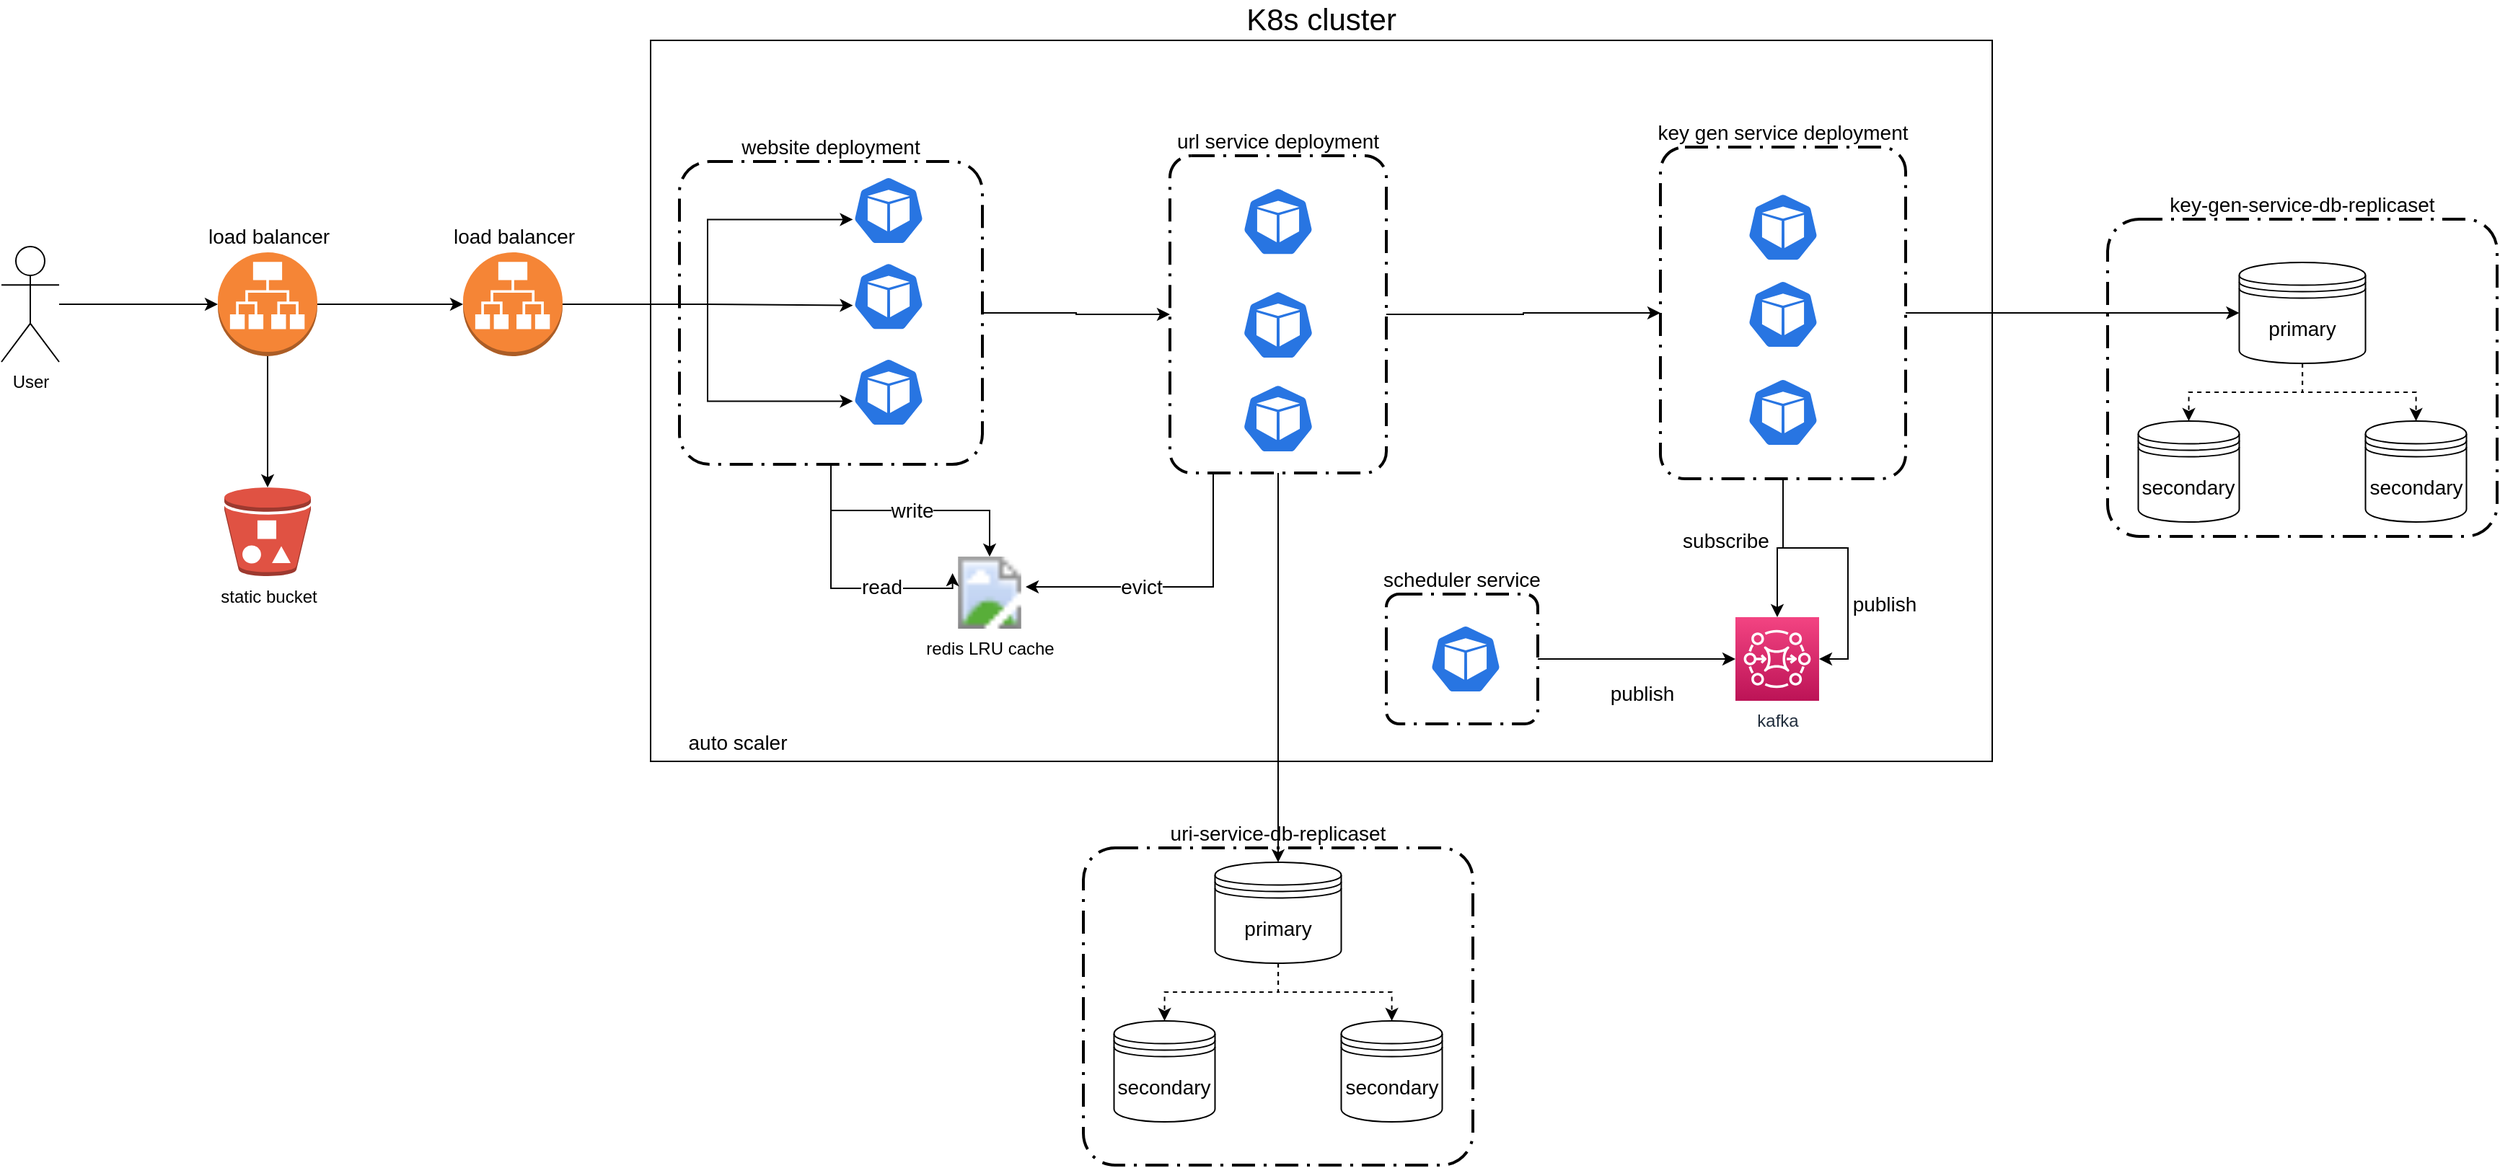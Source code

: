<mxfile version="14.5.3" type="device"><diagram id="M62GQ_5_Oa9iB1G4fGdy" name="Page-1"><mxGraphModel dx="2881" dy="1054" grid="1" gridSize="10" guides="1" tooltips="1" connect="1" arrows="1" fold="1" page="1" pageScale="1" pageWidth="850" pageHeight="1100" math="0" shadow="0"><root><mxCell id="0"/><mxCell id="1" parent="0"/><mxCell id="vbWqMGbHN4Y8dGky6Zxp-10" value="K8s cluster" style="rounded=0;whiteSpace=wrap;html=1;metaEdit=0;fontSize=21;labelPosition=center;verticalLabelPosition=top;align=center;verticalAlign=bottom;labelBackgroundColor=none;fillColor=none;" parent="1" vertex="1"><mxGeometry x="320" y="340" width="930" height="500" as="geometry"/></mxCell><mxCell id="vbWqMGbHN4Y8dGky6Zxp-44" style="edgeStyle=orthogonalEdgeStyle;rounded=0;orthogonalLoop=1;jettySize=auto;html=1;entryX=0;entryY=0.5;entryDx=0;entryDy=0;fontSize=14;" parent="1" source="vbWqMGbHN4Y8dGky6Zxp-22" target="vbWqMGbHN4Y8dGky6Zxp-35" edge="1"><mxGeometry relative="1" as="geometry"/></mxCell><mxCell id="iQgtjjc4bPu8tdQlXHrv-9" style="edgeStyle=orthogonalEdgeStyle;rounded=0;orthogonalLoop=1;jettySize=auto;html=1;" edge="1" parent="1" source="vbWqMGbHN4Y8dGky6Zxp-3" target="iQgtjjc4bPu8tdQlXHrv-8"><mxGeometry relative="1" as="geometry"/></mxCell><mxCell id="vbWqMGbHN4Y8dGky6Zxp-3" value="User" style="shape=umlActor;verticalLabelPosition=bottom;verticalAlign=top;html=1;outlineConnect=0;" parent="1" vertex="1"><mxGeometry x="-130" y="483" width="40" height="80" as="geometry"/></mxCell><mxCell id="vbWqMGbHN4Y8dGky6Zxp-31" style="edgeStyle=orthogonalEdgeStyle;rounded=0;orthogonalLoop=1;jettySize=auto;html=1;entryX=0.005;entryY=0.63;entryDx=0;entryDy=0;entryPerimeter=0;fontSize=14;" parent="1" source="vbWqMGbHN4Y8dGky6Zxp-7" target="vbWqMGbHN4Y8dGky6Zxp-30" edge="1"><mxGeometry relative="1" as="geometry"/></mxCell><mxCell id="vbWqMGbHN4Y8dGky6Zxp-32" style="edgeStyle=orthogonalEdgeStyle;rounded=0;orthogonalLoop=1;jettySize=auto;html=1;entryX=0.005;entryY=0.63;entryDx=0;entryDy=0;entryPerimeter=0;fontSize=14;" parent="1" source="vbWqMGbHN4Y8dGky6Zxp-7" target="vbWqMGbHN4Y8dGky6Zxp-29" edge="1"><mxGeometry relative="1" as="geometry"/></mxCell><mxCell id="vbWqMGbHN4Y8dGky6Zxp-34" style="edgeStyle=orthogonalEdgeStyle;rounded=0;orthogonalLoop=1;jettySize=auto;html=1;entryX=0.005;entryY=0.63;entryDx=0;entryDy=0;entryPerimeter=0;fontSize=14;" parent="1" source="vbWqMGbHN4Y8dGky6Zxp-7" target="vbWqMGbHN4Y8dGky6Zxp-28" edge="1"><mxGeometry relative="1" as="geometry"/></mxCell><mxCell id="vbWqMGbHN4Y8dGky6Zxp-7" value="load balancer" style="outlineConnect=0;dashed=0;verticalLabelPosition=top;verticalAlign=bottom;align=center;html=1;shape=mxgraph.aws3.application_load_balancer;fillColor=#F58536;gradientColor=none;fontSize=14;labelPosition=center;" parent="1" vertex="1"><mxGeometry x="190" y="487" width="69" height="72" as="geometry"/></mxCell><mxCell id="vbWqMGbHN4Y8dGky6Zxp-47" style="edgeStyle=orthogonalEdgeStyle;rounded=0;orthogonalLoop=1;jettySize=auto;html=1;entryX=0;entryY=0.5;entryDx=0;entryDy=0;fontSize=14;" parent="1" source="vbWqMGbHN4Y8dGky6Zxp-35" target="vbWqMGbHN4Y8dGky6Zxp-45" edge="1"><mxGeometry relative="1" as="geometry"/></mxCell><mxCell id="vbWqMGbHN4Y8dGky6Zxp-56" style="edgeStyle=orthogonalEdgeStyle;rounded=0;orthogonalLoop=1;jettySize=auto;html=1;entryX=0.5;entryY=0;entryDx=0;entryDy=0;fontSize=14;" parent="1" source="vbWqMGbHN4Y8dGky6Zxp-35" target="vbWqMGbHN4Y8dGky6Zxp-42" edge="1"><mxGeometry relative="1" as="geometry"/></mxCell><mxCell id="vbWqMGbHN4Y8dGky6Zxp-37" value="redis LRU cache" style="aspect=fixed;html=1;points=[];align=center;image;fontSize=12;image=https://cdn4.iconfinder.com/data/icons/redis-2/1451/Untitled-2-128.png;imageAspect=1;noLabel=0;" parent="1" vertex="1"><mxGeometry x="530" y="698" width="50" height="50" as="geometry"/></mxCell><mxCell id="vbWqMGbHN4Y8dGky6Zxp-38" value="" style="html=1;dashed=0;whitespace=wrap;fillColor=#2875E2;strokeColor=#ffffff;points=[[0.005,0.63,0],[0.1,0.2,0],[0.9,0.2,0],[0.5,0,0],[0.995,0.63,0],[0.72,0.99,0],[0.5,1,0],[0.28,0.99,0]];shape=mxgraph.kubernetes.icon;prIcon=pod;fontSize=14;" parent="1" vertex="1"><mxGeometry x="730" y="441.62" width="50" height="48" as="geometry"/></mxCell><mxCell id="vbWqMGbHN4Y8dGky6Zxp-41" value="auto scaler" style="shape=image;html=1;verticalAlign=top;verticalLabelPosition=bottom;labelBackgroundColor=#ffffff;imageAspect=0;aspect=fixed;image=https://cdn4.iconfinder.com/data/icons/arrows-348/100/Arrows_1-23-128.png;fontSize=14;" parent="1" vertex="1"><mxGeometry x="350" y="752" width="60" height="60" as="geometry"/></mxCell><mxCell id="vbWqMGbHN4Y8dGky6Zxp-74" value="subscribe" style="edgeStyle=orthogonalEdgeStyle;rounded=0;orthogonalLoop=1;jettySize=auto;html=1;fontSize=14;" parent="1" source="vbWqMGbHN4Y8dGky6Zxp-45" target="vbWqMGbHN4Y8dGky6Zxp-49" edge="1"><mxGeometry x="-0.143" y="-40" relative="1" as="geometry"><mxPoint as="offset"/></mxGeometry></mxCell><mxCell id="vbWqMGbHN4Y8dGky6Zxp-77" style="edgeStyle=orthogonalEdgeStyle;rounded=0;orthogonalLoop=1;jettySize=auto;html=1;entryX=1;entryY=0.5;entryDx=0;entryDy=0;entryPerimeter=0;fontSize=14;" parent="1" source="vbWqMGbHN4Y8dGky6Zxp-45" target="vbWqMGbHN4Y8dGky6Zxp-49" edge="1"><mxGeometry relative="1" as="geometry"/></mxCell><mxCell id="vbWqMGbHN4Y8dGky6Zxp-78" value="publish" style="edgeLabel;html=1;align=center;verticalAlign=middle;resizable=0;points=[];fontSize=14;" parent="vbWqMGbHN4Y8dGky6Zxp-77" vertex="1" connectable="0"><mxGeometry x="0.198" y="-3" relative="1" as="geometry"><mxPoint x="27.94" y="17.59" as="offset"/></mxGeometry></mxCell><mxCell id="vbWqMGbHN4Y8dGky6Zxp-49" value="kafka" style="points=[[0,0,0],[0.25,0,0],[0.5,0,0],[0.75,0,0],[1,0,0],[0,1,0],[0.25,1,0],[0.5,1,0],[0.75,1,0],[1,1,0],[0,0.25,0],[0,0.5,0],[0,0.75,0],[1,0.25,0],[1,0.5,0],[1,0.75,0]];outlineConnect=0;fontColor=#232F3E;gradientColor=#F34482;gradientDirection=north;fillColor=#BC1356;strokeColor=#ffffff;dashed=0;verticalLabelPosition=bottom;verticalAlign=top;align=center;html=1;fontSize=12;fontStyle=0;aspect=fixed;shape=mxgraph.aws4.resourceIcon;resIcon=mxgraph.aws4.mq;" parent="1" vertex="1"><mxGeometry x="1072" y="740" width="58" height="58" as="geometry"/></mxCell><mxCell id="vbWqMGbHN4Y8dGky6Zxp-66" value="" style="group" parent="1" vertex="1" connectable="0"><mxGeometry x="1330" y="464" width="270" height="220" as="geometry"/></mxCell><mxCell id="vbWqMGbHN4Y8dGky6Zxp-59" value="key-gen-service-db-replicaset" style="rounded=1;arcSize=10;dashed=1;strokeColor=#000000;fillColor=none;gradientColor=none;dashPattern=8 3 1 3;strokeWidth=2;fontSize=14;labelPosition=center;verticalLabelPosition=top;align=center;verticalAlign=bottom;" parent="vbWqMGbHN4Y8dGky6Zxp-66" vertex="1"><mxGeometry width="270" height="220" as="geometry"/></mxCell><mxCell id="vbWqMGbHN4Y8dGky6Zxp-62" value="primary" style="shape=datastore;whiteSpace=wrap;html=1;fontSize=14;" parent="vbWqMGbHN4Y8dGky6Zxp-66" vertex="1"><mxGeometry x="91.25" y="30" width="87.5" height="70" as="geometry"/></mxCell><mxCell id="vbWqMGbHN4Y8dGky6Zxp-63" value="secondary" style="shape=datastore;whiteSpace=wrap;html=1;fontSize=14;" parent="vbWqMGbHN4Y8dGky6Zxp-66" vertex="1"><mxGeometry x="21.25" y="140" width="70" height="70" as="geometry"/></mxCell><mxCell id="vbWqMGbHN4Y8dGky6Zxp-64" value="secondary" style="shape=datastore;whiteSpace=wrap;html=1;fontSize=14;" parent="vbWqMGbHN4Y8dGky6Zxp-66" vertex="1"><mxGeometry x="178.75" y="140" width="70" height="70" as="geometry"/></mxCell><mxCell id="vbWqMGbHN4Y8dGky6Zxp-60" style="edgeStyle=orthogonalEdgeStyle;rounded=0;orthogonalLoop=1;jettySize=auto;html=1;entryX=0.5;entryY=0;entryDx=0;entryDy=0;fontSize=14;dashed=1;" parent="vbWqMGbHN4Y8dGky6Zxp-66" source="vbWqMGbHN4Y8dGky6Zxp-62" target="vbWqMGbHN4Y8dGky6Zxp-63" edge="1"><mxGeometry relative="1" as="geometry"/></mxCell><mxCell id="vbWqMGbHN4Y8dGky6Zxp-61" style="edgeStyle=orthogonalEdgeStyle;rounded=0;orthogonalLoop=1;jettySize=auto;html=1;fontSize=14;dashed=1;" parent="vbWqMGbHN4Y8dGky6Zxp-66" source="vbWqMGbHN4Y8dGky6Zxp-62" target="vbWqMGbHN4Y8dGky6Zxp-64" edge="1"><mxGeometry relative="1" as="geometry"/></mxCell><mxCell id="vbWqMGbHN4Y8dGky6Zxp-71" value="" style="group" parent="1" vertex="1" connectable="0"><mxGeometry x="680" y="420" width="150" height="220" as="geometry"/></mxCell><mxCell id="vbWqMGbHN4Y8dGky6Zxp-35" value="url service deployment" style="rounded=1;arcSize=10;dashed=1;strokeColor=#000000;fillColor=none;gradientColor=none;dashPattern=8 3 1 3;strokeWidth=2;fontSize=14;labelPosition=center;verticalLabelPosition=top;align=center;verticalAlign=bottom;" parent="vbWqMGbHN4Y8dGky6Zxp-71" vertex="1"><mxGeometry width="150" height="220" as="geometry"/></mxCell><mxCell id="vbWqMGbHN4Y8dGky6Zxp-39" value="" style="html=1;dashed=0;whitespace=wrap;fillColor=#2875E2;strokeColor=#ffffff;points=[[0.005,0.63,0],[0.1,0.2,0],[0.9,0.2,0],[0.5,0,0],[0.995,0.63,0],[0.72,0.99,0],[0.5,1,0],[0.28,0.99,0]];shape=mxgraph.kubernetes.icon;prIcon=pod;fontSize=14;" parent="vbWqMGbHN4Y8dGky6Zxp-71" vertex="1"><mxGeometry x="50" y="92.19" width="50" height="50.286" as="geometry"/></mxCell><mxCell id="vbWqMGbHN4Y8dGky6Zxp-40" value="" style="html=1;dashed=0;whitespace=wrap;fillColor=#2875E2;strokeColor=#ffffff;points=[[0.005,0.63,0],[0.1,0.2,0],[0.9,0.2,0],[0.5,0,0],[0.995,0.63,0],[0.72,0.99,0],[0.5,1,0],[0.28,0.99,0]];shape=mxgraph.kubernetes.icon;prIcon=pod;fontSize=14;" parent="vbWqMGbHN4Y8dGky6Zxp-71" vertex="1"><mxGeometry x="50" y="157.143" width="50" height="50.286" as="geometry"/></mxCell><mxCell id="vbWqMGbHN4Y8dGky6Zxp-72" value="" style="group" parent="1" vertex="1" connectable="0"><mxGeometry x="340" y="424" width="210" height="210" as="geometry"/></mxCell><mxCell id="vbWqMGbHN4Y8dGky6Zxp-22" value="website deployment" style="rounded=1;arcSize=10;dashed=1;strokeColor=#000000;fillColor=none;gradientColor=none;dashPattern=8 3 1 3;strokeWidth=2;fontSize=14;labelPosition=center;verticalLabelPosition=top;align=center;verticalAlign=bottom;" parent="vbWqMGbHN4Y8dGky6Zxp-72" vertex="1"><mxGeometry width="210" height="210" as="geometry"/></mxCell><mxCell id="vbWqMGbHN4Y8dGky6Zxp-28" value="" style="html=1;dashed=0;whitespace=wrap;fillColor=#2875E2;strokeColor=#ffffff;points=[[0.005,0.63,0],[0.1,0.2,0],[0.9,0.2,0],[0.5,0,0],[0.995,0.63,0],[0.72,0.99,0],[0.5,1,0],[0.28,0.99,0]];shape=mxgraph.kubernetes.icon;prIcon=pod;fontSize=14;" parent="vbWqMGbHN4Y8dGky6Zxp-72" vertex="1"><mxGeometry x="120" y="69.62" width="50" height="48" as="geometry"/></mxCell><mxCell id="vbWqMGbHN4Y8dGky6Zxp-29" value="" style="html=1;dashed=0;whitespace=wrap;fillColor=#2875E2;strokeColor=#ffffff;points=[[0.005,0.63,0],[0.1,0.2,0],[0.9,0.2,0],[0.5,0,0],[0.995,0.63,0],[0.72,0.99,0],[0.5,1,0],[0.28,0.99,0]];shape=mxgraph.kubernetes.icon;prIcon=pod;fontSize=14;" parent="vbWqMGbHN4Y8dGky6Zxp-72" vertex="1"><mxGeometry x="120" y="136" width="50" height="48" as="geometry"/></mxCell><mxCell id="vbWqMGbHN4Y8dGky6Zxp-30" value="" style="html=1;dashed=0;whitespace=wrap;fillColor=#2875E2;strokeColor=#ffffff;points=[[0.005,0.63,0],[0.1,0.2,0],[0.9,0.2,0],[0.5,0,0],[0.995,0.63,0],[0.72,0.99,0],[0.5,1,0],[0.28,0.99,0]];shape=mxgraph.kubernetes.icon;prIcon=pod;fontSize=14;" parent="vbWqMGbHN4Y8dGky6Zxp-72" vertex="1"><mxGeometry x="120" y="10" width="50" height="48" as="geometry"/></mxCell><mxCell id="vbWqMGbHN4Y8dGky6Zxp-75" value="" style="group" parent="1" vertex="1" connectable="0"><mxGeometry x="830" y="724" width="105" height="90" as="geometry"/></mxCell><mxCell id="vbWqMGbHN4Y8dGky6Zxp-48" value="scheduler service" style="rounded=1;arcSize=10;dashed=1;strokeColor=#000000;fillColor=none;gradientColor=none;dashPattern=8 3 1 3;strokeWidth=2;fontSize=14;labelPosition=center;verticalLabelPosition=top;align=center;verticalAlign=bottom;" parent="vbWqMGbHN4Y8dGky6Zxp-75" vertex="1"><mxGeometry width="105" height="90" as="geometry"/></mxCell><mxCell id="vbWqMGbHN4Y8dGky6Zxp-50" value="" style="html=1;dashed=0;whitespace=wrap;fillColor=#2875E2;strokeColor=#ffffff;points=[[0.005,0.63,0],[0.1,0.2,0],[0.9,0.2,0],[0.5,0,0],[0.995,0.63,0],[0.72,0.99,0],[0.5,1,0],[0.28,0.99,0]];shape=mxgraph.kubernetes.icon;prIcon=pod;fontSize=14;" parent="vbWqMGbHN4Y8dGky6Zxp-75" vertex="1"><mxGeometry x="30" y="21" width="50" height="48" as="geometry"/></mxCell><mxCell id="vbWqMGbHN4Y8dGky6Zxp-76" style="edgeStyle=orthogonalEdgeStyle;rounded=0;orthogonalLoop=1;jettySize=auto;html=1;fontSize=14;" parent="1" source="vbWqMGbHN4Y8dGky6Zxp-48" target="vbWqMGbHN4Y8dGky6Zxp-49" edge="1"><mxGeometry relative="1" as="geometry"/></mxCell><mxCell id="vbWqMGbHN4Y8dGky6Zxp-80" value="publish" style="edgeLabel;html=1;align=center;verticalAlign=middle;resizable=0;points=[];fontSize=14;" parent="vbWqMGbHN4Y8dGky6Zxp-76" vertex="1" connectable="0"><mxGeometry x="-0.34" y="2" relative="1" as="geometry"><mxPoint x="26.76" y="26.0" as="offset"/></mxGeometry></mxCell><mxCell id="vbWqMGbHN4Y8dGky6Zxp-90" value="" style="group" parent="1" vertex="1" connectable="0"><mxGeometry x="1020" y="414" width="170" height="230" as="geometry"/></mxCell><mxCell id="vbWqMGbHN4Y8dGky6Zxp-45" value="key gen service deployment" style="rounded=1;arcSize=10;dashed=1;strokeColor=#000000;fillColor=none;gradientColor=none;dashPattern=8 3 1 3;strokeWidth=2;fontSize=14;labelPosition=center;verticalLabelPosition=top;align=center;verticalAlign=bottom;" parent="vbWqMGbHN4Y8dGky6Zxp-90" vertex="1"><mxGeometry width="170" height="230" as="geometry"/></mxCell><mxCell id="vbWqMGbHN4Y8dGky6Zxp-46" value="" style="html=1;dashed=0;whitespace=wrap;fillColor=#2875E2;strokeColor=#ffffff;points=[[0.005,0.63,0],[0.1,0.2,0],[0.9,0.2,0],[0.5,0,0],[0.995,0.63,0],[0.72,0.99,0],[0.5,1,0],[0.28,0.99,0]];shape=mxgraph.kubernetes.icon;prIcon=pod;fontSize=14;" parent="vbWqMGbHN4Y8dGky6Zxp-90" vertex="1"><mxGeometry x="60" y="31.62" width="50" height="48" as="geometry"/></mxCell><mxCell id="vbWqMGbHN4Y8dGky6Zxp-86" value="" style="html=1;dashed=0;whitespace=wrap;fillColor=#2875E2;strokeColor=#ffffff;points=[[0.005,0.63,0],[0.1,0.2,0],[0.9,0.2,0],[0.5,0,0],[0.995,0.63,0],[0.72,0.99,0],[0.5,1,0],[0.28,0.99,0]];shape=mxgraph.kubernetes.icon;prIcon=pod;fontSize=14;" parent="vbWqMGbHN4Y8dGky6Zxp-90" vertex="1"><mxGeometry x="60" y="92" width="50" height="48" as="geometry"/></mxCell><mxCell id="vbWqMGbHN4Y8dGky6Zxp-87" value="" style="html=1;dashed=0;whitespace=wrap;fillColor=#2875E2;strokeColor=#ffffff;points=[[0.005,0.63,0],[0.1,0.2,0],[0.9,0.2,0],[0.5,0,0],[0.995,0.63,0],[0.72,0.99,0],[0.5,1,0],[0.28,0.99,0]];shape=mxgraph.kubernetes.icon;prIcon=pod;fontSize=14;" parent="vbWqMGbHN4Y8dGky6Zxp-90" vertex="1"><mxGeometry x="60" y="160" width="50" height="48" as="geometry"/></mxCell><mxCell id="vbWqMGbHN4Y8dGky6Zxp-91" value="" style="group;labelPosition=center;verticalLabelPosition=bottom;align=center;verticalAlign=top;" parent="1" vertex="1" connectable="0"><mxGeometry x="620" y="900" width="270" height="220" as="geometry"/></mxCell><mxCell id="vbWqMGbHN4Y8dGky6Zxp-54" value="uri-service-db-replicaset" style="rounded=1;arcSize=10;dashed=1;strokeColor=#000000;fillColor=none;gradientColor=none;dashPattern=8 3 1 3;strokeWidth=2;fontSize=14;labelPosition=center;verticalLabelPosition=top;align=center;verticalAlign=bottom;" parent="vbWqMGbHN4Y8dGky6Zxp-91" vertex="1"><mxGeometry width="270" height="220" as="geometry"/></mxCell><mxCell id="vbWqMGbHN4Y8dGky6Zxp-42" value="primary" style="shape=datastore;whiteSpace=wrap;html=1;fontSize=14;" parent="vbWqMGbHN4Y8dGky6Zxp-91" vertex="1"><mxGeometry x="91.25" y="10" width="87.5" height="70" as="geometry"/></mxCell><mxCell id="vbWqMGbHN4Y8dGky6Zxp-53" value="secondary" style="shape=datastore;whiteSpace=wrap;html=1;fontSize=14;" parent="vbWqMGbHN4Y8dGky6Zxp-91" vertex="1"><mxGeometry x="21.25" y="120" width="70" height="70" as="geometry"/></mxCell><mxCell id="vbWqMGbHN4Y8dGky6Zxp-55" value="secondary" style="shape=datastore;whiteSpace=wrap;html=1;fontSize=14;" parent="vbWqMGbHN4Y8dGky6Zxp-91" vertex="1"><mxGeometry x="178.75" y="120" width="70" height="70" as="geometry"/></mxCell><mxCell id="vbWqMGbHN4Y8dGky6Zxp-57" style="edgeStyle=orthogonalEdgeStyle;rounded=0;orthogonalLoop=1;jettySize=auto;html=1;entryX=0.5;entryY=0;entryDx=0;entryDy=0;fontSize=14;dashed=1;" parent="vbWqMGbHN4Y8dGky6Zxp-91" source="vbWqMGbHN4Y8dGky6Zxp-42" target="vbWqMGbHN4Y8dGky6Zxp-53" edge="1"><mxGeometry relative="1" as="geometry"/></mxCell><mxCell id="vbWqMGbHN4Y8dGky6Zxp-58" style="edgeStyle=orthogonalEdgeStyle;rounded=0;orthogonalLoop=1;jettySize=auto;html=1;fontSize=14;dashed=1;" parent="vbWqMGbHN4Y8dGky6Zxp-91" source="vbWqMGbHN4Y8dGky6Zxp-42" target="vbWqMGbHN4Y8dGky6Zxp-55" edge="1"><mxGeometry relative="1" as="geometry"/></mxCell><mxCell id="vbWqMGbHN4Y8dGky6Zxp-93" style="edgeStyle=orthogonalEdgeStyle;rounded=0;orthogonalLoop=1;jettySize=auto;html=1;entryX=-0.014;entryY=0.23;entryDx=0;entryDy=0;entryPerimeter=0;fontSize=14;" parent="1" source="vbWqMGbHN4Y8dGky6Zxp-22" target="vbWqMGbHN4Y8dGky6Zxp-37" edge="1"><mxGeometry relative="1" as="geometry"><Array as="points"><mxPoint x="445" y="720"/><mxPoint x="529" y="720"/></Array></mxGeometry></mxCell><mxCell id="vbWqMGbHN4Y8dGky6Zxp-94" value="read" style="edgeLabel;html=1;align=center;verticalAlign=middle;resizable=0;points=[];fontSize=14;" parent="vbWqMGbHN4Y8dGky6Zxp-93" vertex="1" connectable="0"><mxGeometry x="-0.228" relative="1" as="geometry"><mxPoint x="34.94" y="14.41" as="offset"/></mxGeometry></mxCell><mxCell id="vbWqMGbHN4Y8dGky6Zxp-95" style="edgeStyle=orthogonalEdgeStyle;rounded=0;orthogonalLoop=1;jettySize=auto;html=1;fontSize=14;" parent="1" source="vbWqMGbHN4Y8dGky6Zxp-22" target="vbWqMGbHN4Y8dGky6Zxp-37" edge="1"><mxGeometry relative="1" as="geometry"/></mxCell><mxCell id="vbWqMGbHN4Y8dGky6Zxp-96" value="write" style="edgeLabel;html=1;align=center;verticalAlign=middle;resizable=0;points=[];fontSize=14;" parent="vbWqMGbHN4Y8dGky6Zxp-95" vertex="1" connectable="0"><mxGeometry x="0.424" y="-3" relative="1" as="geometry"><mxPoint x="-36.59" y="-3" as="offset"/></mxGeometry></mxCell><mxCell id="vbWqMGbHN4Y8dGky6Zxp-97" style="edgeStyle=orthogonalEdgeStyle;rounded=0;orthogonalLoop=1;jettySize=auto;html=1;fontSize=14;" parent="1" source="vbWqMGbHN4Y8dGky6Zxp-35" target="vbWqMGbHN4Y8dGky6Zxp-37" edge="1"><mxGeometry relative="1" as="geometry"><Array as="points"><mxPoint x="710" y="719"/></Array></mxGeometry></mxCell><mxCell id="vbWqMGbHN4Y8dGky6Zxp-98" value="evict" style="edgeLabel;html=1;align=center;verticalAlign=middle;resizable=0;points=[];fontSize=14;" parent="vbWqMGbHN4Y8dGky6Zxp-97" vertex="1" connectable="0"><mxGeometry x="0.016" y="4" relative="1" as="geometry"><mxPoint x="-23.18" y="-4.06" as="offset"/></mxGeometry></mxCell><mxCell id="iQgtjjc4bPu8tdQlXHrv-4" value="static bucket" style="outlineConnect=0;dashed=0;verticalLabelPosition=bottom;verticalAlign=top;align=center;html=1;shape=mxgraph.aws3.bucket_with_objects;fillColor=#E05243;gradientColor=none;" vertex="1" parent="1"><mxGeometry x="24.5" y="650" width="60" height="61.5" as="geometry"/></mxCell><mxCell id="iQgtjjc4bPu8tdQlXHrv-6" style="edgeStyle=orthogonalEdgeStyle;rounded=0;orthogonalLoop=1;jettySize=auto;html=1;" edge="1" parent="1" source="vbWqMGbHN4Y8dGky6Zxp-45" target="vbWqMGbHN4Y8dGky6Zxp-62"><mxGeometry relative="1" as="geometry"/></mxCell><mxCell id="iQgtjjc4bPu8tdQlXHrv-10" style="edgeStyle=orthogonalEdgeStyle;rounded=0;orthogonalLoop=1;jettySize=auto;html=1;" edge="1" parent="1" source="iQgtjjc4bPu8tdQlXHrv-8" target="iQgtjjc4bPu8tdQlXHrv-4"><mxGeometry relative="1" as="geometry"/></mxCell><mxCell id="iQgtjjc4bPu8tdQlXHrv-11" style="edgeStyle=orthogonalEdgeStyle;rounded=0;orthogonalLoop=1;jettySize=auto;html=1;" edge="1" parent="1" source="iQgtjjc4bPu8tdQlXHrv-8" target="vbWqMGbHN4Y8dGky6Zxp-7"><mxGeometry relative="1" as="geometry"/></mxCell><mxCell id="iQgtjjc4bPu8tdQlXHrv-8" value="load balancer" style="outlineConnect=0;dashed=0;verticalLabelPosition=top;verticalAlign=bottom;align=center;html=1;shape=mxgraph.aws3.application_load_balancer;fillColor=#F58536;gradientColor=none;fontSize=14;labelPosition=center;" vertex="1" parent="1"><mxGeometry x="20" y="487" width="69" height="72" as="geometry"/></mxCell></root></mxGraphModel></diagram></mxfile>